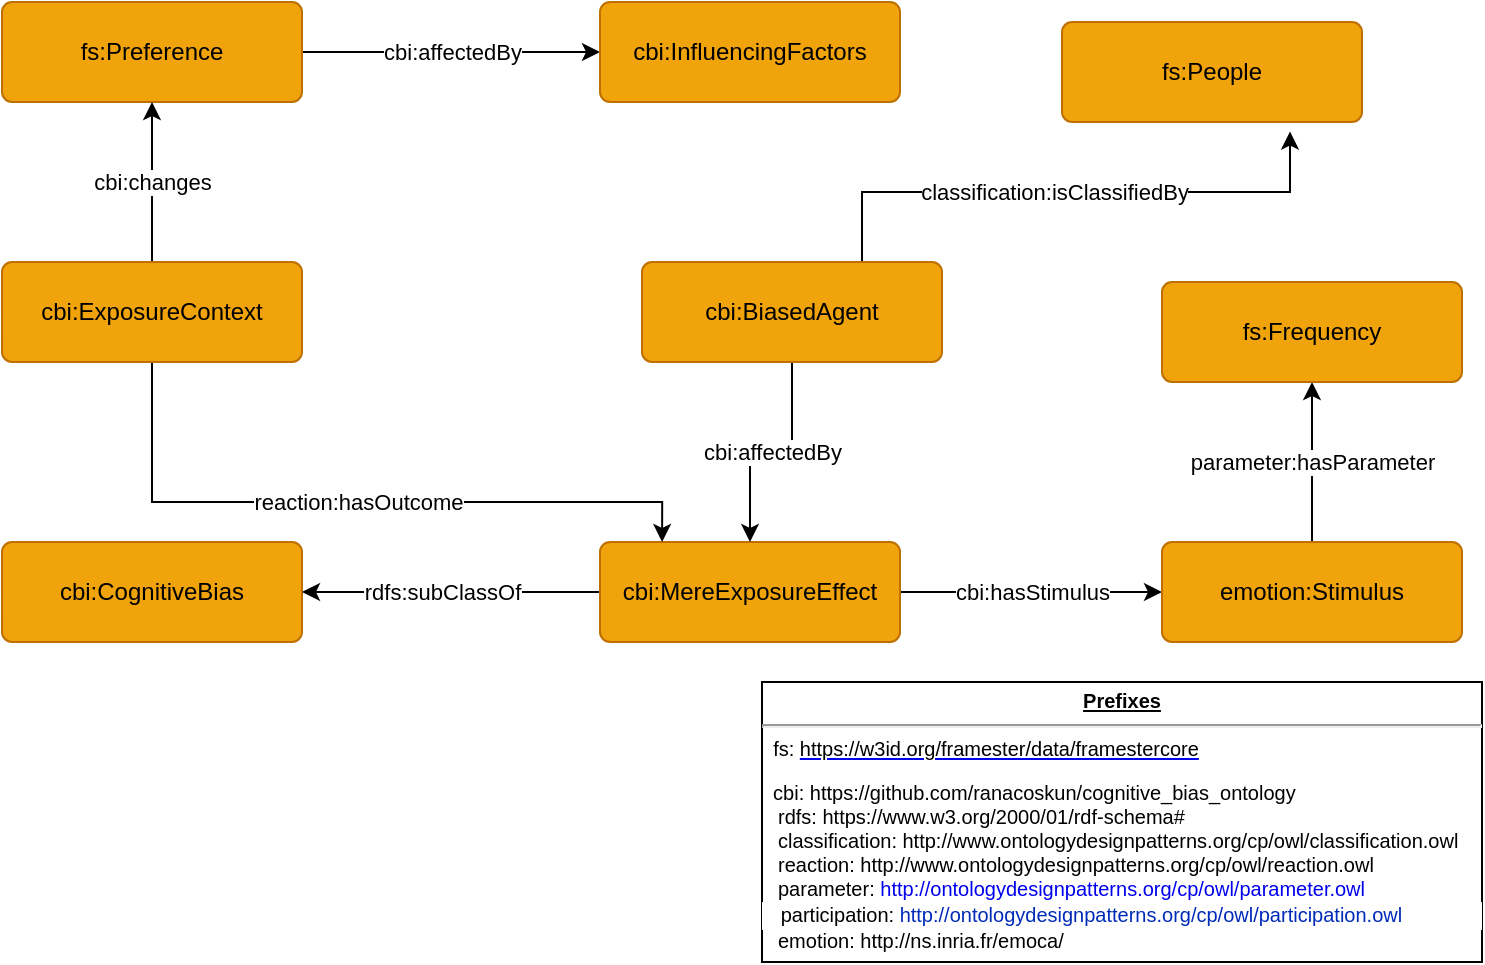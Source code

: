 <mxfile version="23.1.5" type="device">
  <diagram name="Page-1" id="RGUCVbJrUAb8gim7gf6H">
    <mxGraphModel dx="1167" dy="690" grid="1" gridSize="10" guides="1" tooltips="1" connect="1" arrows="1" fold="1" page="1" pageScale="1" pageWidth="827" pageHeight="1169" math="0" shadow="0">
      <root>
        <mxCell id="0" />
        <mxCell id="1" parent="0" />
        <mxCell id="bLym4JKj9HbBcu2B3I5p-2" value="cbi:CognitiveBias" style="rounded=1;arcSize=10;whiteSpace=wrap;html=1;align=center;fillColor=#f0a30a;strokeColor=#BD7000;fontColor=#000000;" parent="1" vertex="1">
          <mxGeometry x="40" y="360" width="150" height="50" as="geometry" />
        </mxCell>
        <mxCell id="bLym4JKj9HbBcu2B3I5p-12" value="cbi:hasStimulus" style="edgeStyle=orthogonalEdgeStyle;rounded=0;orthogonalLoop=1;jettySize=auto;html=1;exitX=1;exitY=0.5;exitDx=0;exitDy=0;" parent="1" source="bLym4JKj9HbBcu2B3I5p-3" target="bLym4JKj9HbBcu2B3I5p-4" edge="1">
          <mxGeometry relative="1" as="geometry" />
        </mxCell>
        <mxCell id="bLym4JKj9HbBcu2B3I5p-13" value="rdfs:subClassOf" style="edgeStyle=orthogonalEdgeStyle;rounded=0;orthogonalLoop=1;jettySize=auto;html=1;" parent="1" source="bLym4JKj9HbBcu2B3I5p-3" target="bLym4JKj9HbBcu2B3I5p-2" edge="1">
          <mxGeometry x="0.06" relative="1" as="geometry">
            <Array as="points">
              <mxPoint x="260" y="385" />
              <mxPoint x="260" y="385" />
            </Array>
            <mxPoint as="offset" />
          </mxGeometry>
        </mxCell>
        <mxCell id="bLym4JKj9HbBcu2B3I5p-3" value="cbi:MereExposureEffect" style="rounded=1;arcSize=10;whiteSpace=wrap;html=1;align=center;fillColor=#f0a30a;strokeColor=#BD7000;fontColor=#000000;" parent="1" vertex="1">
          <mxGeometry x="339" y="360" width="150" height="50" as="geometry" />
        </mxCell>
        <mxCell id="bLym4JKj9HbBcu2B3I5p-14" value="parameter:hasParameter" style="edgeStyle=orthogonalEdgeStyle;rounded=0;orthogonalLoop=1;jettySize=auto;html=1;exitX=0.5;exitY=0;exitDx=0;exitDy=0;" parent="1" source="bLym4JKj9HbBcu2B3I5p-4" target="bLym4JKj9HbBcu2B3I5p-8" edge="1">
          <mxGeometry relative="1" as="geometry" />
        </mxCell>
        <mxCell id="bLym4JKj9HbBcu2B3I5p-4" value="emotion:Stimulus" style="rounded=1;arcSize=10;whiteSpace=wrap;html=1;align=center;fillColor=#f0a30a;strokeColor=#BD7000;fontColor=#000000;" parent="1" vertex="1">
          <mxGeometry x="620" y="360" width="150" height="50" as="geometry" />
        </mxCell>
        <mxCell id="bLym4JKj9HbBcu2B3I5p-17" value="cbi:affectedBy" style="edgeStyle=orthogonalEdgeStyle;rounded=0;orthogonalLoop=1;jettySize=auto;html=1;" parent="1" source="bLym4JKj9HbBcu2B3I5p-5" target="bLym4JKj9HbBcu2B3I5p-10" edge="1">
          <mxGeometry relative="1" as="geometry" />
        </mxCell>
        <mxCell id="bLym4JKj9HbBcu2B3I5p-5" value="fs:Preference" style="rounded=1;arcSize=10;whiteSpace=wrap;html=1;align=center;fillColor=#f0a30a;strokeColor=#BD7000;fontColor=#000000;" parent="1" vertex="1">
          <mxGeometry x="40" y="90" width="150" height="50" as="geometry" />
        </mxCell>
        <mxCell id="bLym4JKj9HbBcu2B3I5p-16" value="reaction:hasOutcome" style="edgeStyle=orthogonalEdgeStyle;rounded=0;orthogonalLoop=1;jettySize=auto;html=1;entryX=0.207;entryY=0;entryDx=0;entryDy=0;entryPerimeter=0;" parent="1" source="bLym4JKj9HbBcu2B3I5p-6" target="bLym4JKj9HbBcu2B3I5p-3" edge="1">
          <mxGeometry relative="1" as="geometry">
            <Array as="points">
              <mxPoint x="115" y="340" />
              <mxPoint x="370" y="340" />
            </Array>
          </mxGeometry>
        </mxCell>
        <mxCell id="bLym4JKj9HbBcu2B3I5p-18" value="cbi:changes" style="edgeStyle=orthogonalEdgeStyle;rounded=0;orthogonalLoop=1;jettySize=auto;html=1;" parent="1" source="bLym4JKj9HbBcu2B3I5p-6" target="bLym4JKj9HbBcu2B3I5p-5" edge="1">
          <mxGeometry relative="1" as="geometry" />
        </mxCell>
        <mxCell id="bLym4JKj9HbBcu2B3I5p-6" value="cbi:ExposureContext" style="rounded=1;arcSize=10;whiteSpace=wrap;html=1;align=center;fillColor=#f0a30a;strokeColor=#BD7000;fontColor=#000000;" parent="1" vertex="1">
          <mxGeometry x="40" y="220" width="150" height="50" as="geometry" />
        </mxCell>
        <mxCell id="bLym4JKj9HbBcu2B3I5p-8" value="fs:Frequency" style="rounded=1;arcSize=10;whiteSpace=wrap;html=1;align=center;fillColor=#f0a30a;strokeColor=#BD7000;fontColor=#000000;" parent="1" vertex="1">
          <mxGeometry x="620" y="230" width="150" height="50" as="geometry" />
        </mxCell>
        <mxCell id="bLym4JKj9HbBcu2B3I5p-10" value="cbi:InfluencingFactors" style="rounded=1;arcSize=10;whiteSpace=wrap;html=1;align=center;fillColor=#f0a30a;strokeColor=#BD7000;fontColor=#000000;" parent="1" vertex="1">
          <mxGeometry x="339" y="90" width="150" height="50" as="geometry" />
        </mxCell>
        <mxCell id="aolPlXktrZjBJs02nv2U-1" value="&lt;p style=&quot;text-align: center; margin: 4px 0px 0px; text-decoration: underline; font-size: 10px;&quot;&gt;&lt;b style=&quot;&quot;&gt;&lt;font style=&quot;font-size: 10px;&quot;&gt;Prefixes&lt;/font&gt;&lt;/b&gt;&lt;/p&gt;&lt;hr style=&quot;font-size: 10px;&quot;&gt;&lt;div style=&quot;font-size: 10px;&quot;&gt;&lt;font style=&quot;font-size: 10px;&quot;&gt;&lt;span style=&quot;background-color: initial;&quot;&gt;&lt;font style=&quot;font-size: 10px;&quot;&gt;&amp;nbsp;&amp;nbsp;&lt;/font&gt;&lt;/span&gt;&lt;span style=&quot;background-color: initial;&quot;&gt;fs:&amp;nbsp;&lt;/span&gt;&lt;a href=&quot;https://w3id.org/framester/data/framestercore/Preference&quot; class=&quot;iri&quot; style=&quot;background: transparent; margin: 0px 8px 8px 0px; padding: 0px; vertical-align: baseline; display: inline-block;&quot;&gt;&lt;font style=&quot;font-size: 10px;&quot; color=&quot;#000000&quot;&gt;https://w3id.org/framester/data/framestercore&lt;/font&gt;&lt;/a&gt;&lt;/font&gt;&lt;/div&gt;&lt;font style=&quot;font-size: 10px;&quot;&gt;&amp;nbsp; cbi: https://github.com/ranacoskun/cognitive_bias_ontology&lt;br&gt;&lt;/font&gt;&lt;p style=&quot;margin: 0px 0px 0px 8px; font-size: 10px;&quot;&gt;&lt;font style=&quot;font-size: 10px;&quot;&gt;rdfs: https://www.w3.org/2000/01/rdf-schema#&lt;/font&gt;&lt;/p&gt;&lt;p style=&quot;margin: 0px 0px 0px 8px; font-size: 10px;&quot;&gt;&lt;font style=&quot;font-size: 10px;&quot;&gt;&lt;span style=&quot;background-color: initial;&quot;&gt;classification:&amp;nbsp;http://www.ontologydesignpatterns.org/cp/owl/classification.owl&amp;nbsp;&lt;/span&gt;&lt;/font&gt;&lt;/p&gt;&lt;p style=&quot;margin: 0px 0px 0px 8px; font-size: 10px;&quot;&gt;&lt;font style=&quot;font-size: 10px;&quot;&gt;reaction: http://www.ontologydesignpatterns.org/cp/owl/reaction.owl&lt;/font&gt;&lt;/p&gt;&lt;p style=&quot;margin: 0px 0px 0px 8px; font-size: 10px;&quot;&gt;&lt;font style=&quot;font-size: 10px;&quot;&gt;parameter:&amp;nbsp;&lt;font style=&quot;font-size: 10px;&quot;&gt;&lt;a style=&quot;font-family: sans-serif; text-decoration-line: none; background-image: none; background-position: initial; background-size: initial; background-repeat: initial; background-attachment: initial; background-origin: initial; background-clip: initial;&quot; href=&quot;http://ontologydesignpatterns.org/wiki/index.php?title=Special:ClickHandler&amp;amp;link=http://ontologydesignpatterns.org/cp/owl/parameter.owl&amp;amp;message=OWL%20building%20block&amp;amp;from_page_id=2202&amp;amp;update=&quot;&gt;http://ontologydesignpatterns.org/cp/owl/parameter.owl&lt;/a&gt;&lt;span style=&quot;background-color: initial;&quot;&gt;&amp;nbsp;&lt;/span&gt;&lt;/font&gt;&lt;/font&gt;&lt;/p&gt;&lt;p style=&quot;margin: 0px 0px 0px 8px; font-size: 10px;&quot;&gt;&lt;/p&gt;&lt;table style=&quot;background-color: white; width: 1285.57px; margin: auto; border-collapse: collapse; font-family: sans-serif; font-size: 10px;&quot; class=&quot;contentOPTemplate&quot;&gt;&lt;tbody&gt;&lt;tr&gt;&lt;td style=&quot;vertical-align: top; width: 1026.45px;&quot;&gt;&lt;font style=&quot;font-size: 10px;&quot;&gt;&amp;nbsp; &amp;nbsp;participation:&amp;nbsp;&lt;a style=&quot;text-decoration-line: none; color: rgb(0, 43, 184); background: none;&quot; href=&quot;http://ontologydesignpatterns.org/wiki/index.php?title=Special:ClickHandler&amp;amp;link=http://ontologydesignpatterns.org/cp/owl/participation.owl&amp;amp;message=OWL%20building%20block&amp;amp;from_page_id=434&amp;amp;update=&quot;&gt;&lt;font style=&quot;font-size: 10px;&quot;&gt;http://ontologydesignpatterns.org/cp/owl/participation.owl&lt;/font&gt;&lt;/a&gt;&lt;/font&gt;&lt;/td&gt;&lt;/tr&gt;&lt;/tbody&gt;&lt;/table&gt;&lt;p style=&quot;margin: 0px 0px 0px 8px; font-size: 10px;&quot;&gt;&lt;font style=&quot;font-size: 10px;&quot;&gt;emotion:&amp;nbsp;&lt;span style=&quot;background-color: initial;&quot;&gt;http://ns.inria.fr/emoca/&lt;/span&gt;&lt;/font&gt;&lt;/p&gt;" style="verticalAlign=top;align=left;overflow=fill;html=1;whiteSpace=wrap;" parent="1" vertex="1">
          <mxGeometry x="420" y="430" width="360" height="140" as="geometry" />
        </mxCell>
        <mxCell id="aolPlXktrZjBJs02nv2U-2" value="fs:People" style="rounded=1;arcSize=10;whiteSpace=wrap;html=1;align=center;fillColor=#f0a30a;strokeColor=#BD7000;fontColor=#000000;" parent="1" vertex="1">
          <mxGeometry x="570" y="100" width="150" height="50" as="geometry" />
        </mxCell>
        <mxCell id="aolPlXktrZjBJs02nv2U-3" value="classification:isClassifiedBy" style="edgeStyle=orthogonalEdgeStyle;rounded=0;orthogonalLoop=1;jettySize=auto;html=1;exitX=0.75;exitY=0;exitDx=0;exitDy=0;entryX=0.76;entryY=1.095;entryDx=0;entryDy=0;entryPerimeter=0;" parent="1" source="aolPlXktrZjBJs02nv2U-4" target="aolPlXktrZjBJs02nv2U-2" edge="1">
          <mxGeometry x="-0.053" relative="1" as="geometry">
            <mxPoint x="340" y="477" as="sourcePoint" />
            <mxPoint x="150" y="477" as="targetPoint" />
            <mxPoint as="offset" />
            <Array as="points">
              <mxPoint x="470" y="220" />
              <mxPoint x="470" y="185" />
              <mxPoint x="684" y="185" />
            </Array>
          </mxGeometry>
        </mxCell>
        <mxCell id="aolPlXktrZjBJs02nv2U-6" value="cbi:affectedBy" style="edgeStyle=orthogonalEdgeStyle;rounded=0;orthogonalLoop=1;jettySize=auto;html=1;exitX=0.5;exitY=1;exitDx=0;exitDy=0;entryX=0.5;entryY=0;entryDx=0;entryDy=0;" parent="1" source="aolPlXktrZjBJs02nv2U-4" target="bLym4JKj9HbBcu2B3I5p-3" edge="1">
          <mxGeometry relative="1" as="geometry" />
        </mxCell>
        <mxCell id="aolPlXktrZjBJs02nv2U-4" value="cbi:BiasedAgent" style="rounded=1;arcSize=10;whiteSpace=wrap;html=1;align=center;fillColor=#f0a30a;strokeColor=#BD7000;fontColor=#000000;" parent="1" vertex="1">
          <mxGeometry x="360" y="220" width="150" height="50" as="geometry" />
        </mxCell>
      </root>
    </mxGraphModel>
  </diagram>
</mxfile>
